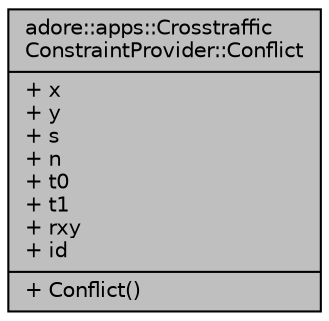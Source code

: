 digraph "adore::apps::CrosstrafficConstraintProvider::Conflict"
{
 // LATEX_PDF_SIZE
  edge [fontname="Helvetica",fontsize="10",labelfontname="Helvetica",labelfontsize="10"];
  node [fontname="Helvetica",fontsize="10",shape=record];
  Node1 [label="{adore::apps::Crosstraffic\lConstraintProvider::Conflict\n|+ x\l+ y\l+ s\l+ n\l+ t0\l+ t1\l+ rxy\l+ id\l|+ Conflict()\l}",height=0.2,width=0.4,color="black", fillcolor="grey75", style="filled", fontcolor="black",tooltip=" "];
}
